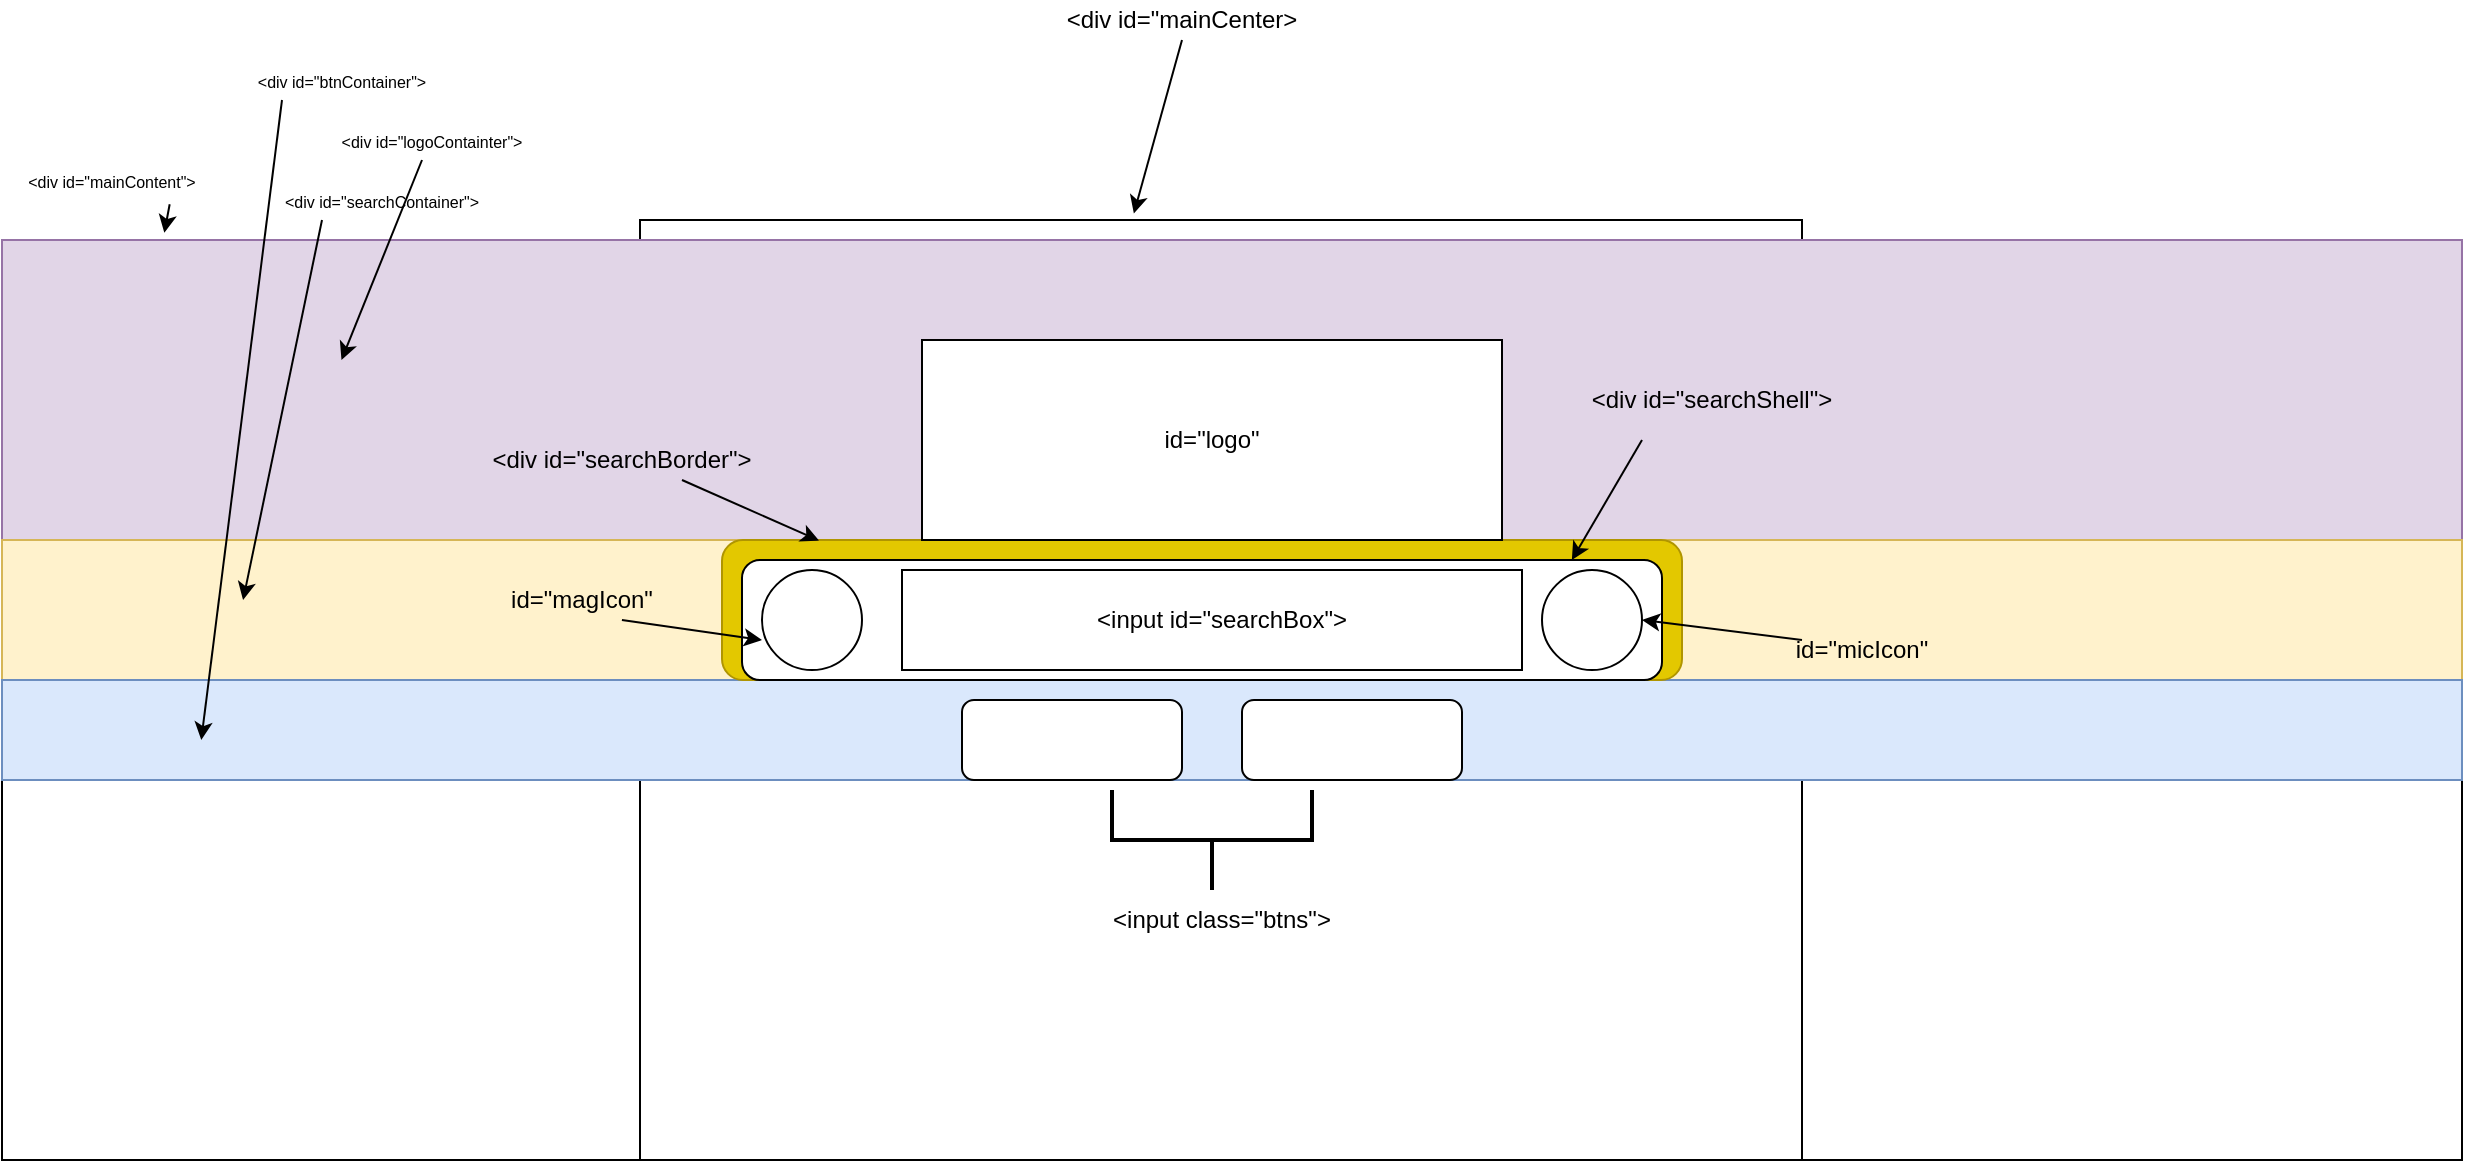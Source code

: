 <mxfile version="13.7.3" type="device"><diagram name="Page-1" id="c9db0220-8083-56f3-ca83-edcdcd058819"><mxGraphModel dx="678" dy="389" grid="1" gridSize="10" guides="1" tooltips="1" connect="1" arrows="1" fold="1" page="1" pageScale="1.5" pageWidth="826" pageHeight="1169" background="#ffffff" math="0" shadow="0"><root><mxCell id="0" style=";html=1;"/><mxCell id="65sEceajsl7-BV4YaCyA-2" value="mainDiv" parent="0"/><mxCell id="65sEceajsl7-BV4YaCyA-4" value="" style="rounded=0;whiteSpace=wrap;html=1;" parent="65sEceajsl7-BV4YaCyA-2" vertex="1"><mxGeometry x="10" y="170" width="1230" height="460" as="geometry"/></mxCell><mxCell id="HRumDBQSD2HyNPFYVaDS-1" value="column div" parent="0"/><mxCell id="HRumDBQSD2HyNPFYVaDS-3" value="" style="rounded=0;whiteSpace=wrap;html=1;" vertex="1" parent="HRumDBQSD2HyNPFYVaDS-1"><mxGeometry x="329" y="160" width="581" height="470" as="geometry"/></mxCell><mxCell id="HRumDBQSD2HyNPFYVaDS-5" value="" style="endArrow=classic;html=1;entryX=0.425;entryY=-0.007;entryDx=0;entryDy=0;entryPerimeter=0;" edge="1" parent="HRumDBQSD2HyNPFYVaDS-1" target="HRumDBQSD2HyNPFYVaDS-3"><mxGeometry width="50" height="50" relative="1" as="geometry"><mxPoint x="600" y="70" as="sourcePoint"/><mxPoint x="600" y="150" as="targetPoint"/></mxGeometry></mxCell><mxCell id="HRumDBQSD2HyNPFYVaDS-6" value="&amp;lt;div id=&quot;mainCenter&amp;gt;" style="text;html=1;strokeColor=none;fillColor=none;align=center;verticalAlign=middle;whiteSpace=wrap;rounded=0;" vertex="1" parent="HRumDBQSD2HyNPFYVaDS-1"><mxGeometry x="510" y="50" width="180" height="20" as="geometry"/></mxCell><mxCell id="65sEceajsl7-BV4YaCyA-3" value="div1" parent="0"/><mxCell id="65sEceajsl7-BV4YaCyA-5" value="" style="rounded=0;whiteSpace=wrap;html=1;shadow=0;fillColor=#e1d5e7;strokeColor=#9673a6;" parent="65sEceajsl7-BV4YaCyA-3" vertex="1"><mxGeometry x="10" y="170" width="1230" height="150" as="geometry"/></mxCell><mxCell id="65sEceajsl7-BV4YaCyA-6" value="" style="rounded=0;whiteSpace=wrap;html=1;shadow=0;fillColor=#fff2cc;strokeColor=#d6b656;" parent="65sEceajsl7-BV4YaCyA-3" vertex="1"><mxGeometry x="10" y="320" width="1230" height="70" as="geometry"/></mxCell><mxCell id="65sEceajsl7-BV4YaCyA-7" value="" style="rounded=0;whiteSpace=wrap;html=1;shadow=0;fillColor=#dae8fc;strokeColor=#6c8ebf;" parent="65sEceajsl7-BV4YaCyA-3" vertex="1"><mxGeometry x="10" y="390" width="1230" height="50" as="geometry"/></mxCell><mxCell id="Hcfyqz5BpCdXkofAIk30-14" value="" style="rounded=1;whiteSpace=wrap;html=1;fillColor=#e3c800;strokeColor=#B09500;fontColor=#ffffff;" parent="65sEceajsl7-BV4YaCyA-3" vertex="1"><mxGeometry x="370" y="320" width="480" height="70" as="geometry"/></mxCell><mxCell id="1" value="Elements" style=";html=1;" parent="0"/><mxCell id="W3uPC7Za4E6V7v5L6nGH-4" value="" style="rounded=0;whiteSpace=wrap;html=1;" parent="1" vertex="1"><mxGeometry x="470" y="220" width="290" height="100" as="geometry"/></mxCell><mxCell id="W3uPC7Za4E6V7v5L6nGH-5" value="" style="rounded=1;whiteSpace=wrap;html=1;" parent="1" vertex="1"><mxGeometry x="380" y="330" width="460" height="60" as="geometry"/></mxCell><mxCell id="W3uPC7Za4E6V7v5L6nGH-6" value="" style="rounded=1;whiteSpace=wrap;html=1;" parent="1" vertex="1"><mxGeometry x="490" y="400" width="110" height="40" as="geometry"/></mxCell><mxCell id="W3uPC7Za4E6V7v5L6nGH-7" value="" style="rounded=1;whiteSpace=wrap;html=1;" parent="1" vertex="1"><mxGeometry x="630" y="400" width="110" height="40" as="geometry"/></mxCell><mxCell id="W3uPC7Za4E6V7v5L6nGH-8" value="" style="ellipse;whiteSpace=wrap;html=1;aspect=fixed;" parent="1" vertex="1"><mxGeometry x="390" y="335" width="50" height="50" as="geometry"/></mxCell><mxCell id="W3uPC7Za4E6V7v5L6nGH-9" value="" style="ellipse;whiteSpace=wrap;html=1;aspect=fixed;" parent="1" vertex="1"><mxGeometry x="780" y="335" width="50" height="50" as="geometry"/></mxCell><mxCell id="Hcfyqz5BpCdXkofAIk30-1" value="" style="rounded=0;whiteSpace=wrap;html=1;" parent="1" vertex="1"><mxGeometry x="460" y="335" width="310" height="50" as="geometry"/></mxCell><mxCell id="Hcfyqz5BpCdXkofAIk30-2" value="" style="strokeWidth=2;html=1;shape=mxgraph.flowchart.annotation_2;align=left;labelPosition=right;pointerEvents=1;rotation=-90;" parent="1" vertex="1"><mxGeometry x="590" y="420" width="50" height="100" as="geometry"/></mxCell><mxCell id="Hcfyqz5BpCdXkofAIk30-3" value="&amp;lt;input class=&quot;btns&quot;&amp;gt;" style="text;html=1;strokeColor=none;fillColor=none;align=center;verticalAlign=middle;whiteSpace=wrap;rounded=0;" parent="1" vertex="1"><mxGeometry x="550" y="500" width="140" height="20" as="geometry"/></mxCell><mxCell id="Hcfyqz5BpCdXkofAIk30-4" value="id=&quot;logo&quot;" style="text;html=1;strokeColor=none;fillColor=none;align=center;verticalAlign=middle;whiteSpace=wrap;rounded=0;" parent="1" vertex="1"><mxGeometry x="595" y="260" width="40" height="20" as="geometry"/></mxCell><mxCell id="Hcfyqz5BpCdXkofAIk30-5" value="&amp;lt;input id=&quot;searchBox&quot;&amp;gt;" style="text;html=1;strokeColor=none;fillColor=none;align=center;verticalAlign=middle;whiteSpace=wrap;rounded=0;" parent="1" vertex="1"><mxGeometry x="540" y="350" width="160" height="20" as="geometry"/></mxCell><mxCell id="Hcfyqz5BpCdXkofAIk30-7" value="" style="endArrow=classic;html=1;exitX=0.252;exitY=0.571;exitDx=0;exitDy=0;exitPerimeter=0;" parent="1" source="65sEceajsl7-BV4YaCyA-6" edge="1"><mxGeometry width="50" height="50" relative="1" as="geometry"><mxPoint x="340" y="420" as="sourcePoint"/><mxPoint x="390" y="370" as="targetPoint"/></mxGeometry></mxCell><mxCell id="Hcfyqz5BpCdXkofAIk30-9" value="id=&quot;magIcon&quot;" style="text;html=1;strokeColor=none;fillColor=none;align=center;verticalAlign=middle;whiteSpace=wrap;rounded=0;" parent="1" vertex="1"><mxGeometry x="280" y="340" width="40" height="20" as="geometry"/></mxCell><mxCell id="Hcfyqz5BpCdXkofAIk30-10" value="" style="endArrow=classic;html=1;entryX=1;entryY=0.5;entryDx=0;entryDy=0;" parent="1" target="W3uPC7Za4E6V7v5L6nGH-9" edge="1"><mxGeometry width="50" height="50" relative="1" as="geometry"><mxPoint x="910" y="370" as="sourcePoint"/><mxPoint x="920" y="340" as="targetPoint"/></mxGeometry></mxCell><mxCell id="Hcfyqz5BpCdXkofAIk30-11" value="id=&quot;micIcon&quot;" style="text;html=1;strokeColor=none;fillColor=none;align=center;verticalAlign=middle;whiteSpace=wrap;rounded=0;" parent="1" vertex="1"><mxGeometry x="920" y="365" width="40" height="20" as="geometry"/></mxCell><mxCell id="Hcfyqz5BpCdXkofAIk30-12" value="" style="endArrow=classic;html=1;entryX=0.902;entryY=0;entryDx=0;entryDy=0;entryPerimeter=0;" parent="1" target="W3uPC7Za4E6V7v5L6nGH-5" edge="1"><mxGeometry width="50" height="50" relative="1" as="geometry"><mxPoint x="830" y="270" as="sourcePoint"/><mxPoint x="880" y="220" as="targetPoint"/></mxGeometry></mxCell><mxCell id="Hcfyqz5BpCdXkofAIk30-13" value="&amp;lt;div id=&quot;searchShell&quot;&amp;gt;" style="text;html=1;strokeColor=none;fillColor=none;align=center;verticalAlign=middle;whiteSpace=wrap;rounded=0;" parent="1" vertex="1"><mxGeometry x="790" y="240" width="150" height="20" as="geometry"/></mxCell><mxCell id="Hcfyqz5BpCdXkofAIk30-15" value="" style="endArrow=classic;html=1;entryX=0.101;entryY=0.004;entryDx=0;entryDy=0;entryPerimeter=0;" parent="1" target="Hcfyqz5BpCdXkofAIk30-14" edge="1"><mxGeometry width="50" height="50" relative="1" as="geometry"><mxPoint x="350" y="290" as="sourcePoint"/><mxPoint x="400" y="250" as="targetPoint"/></mxGeometry></mxCell><mxCell id="Hcfyqz5BpCdXkofAIk30-16" value="&amp;lt;div id=&quot;searchBorder&quot;&amp;gt;" style="text;html=1;strokeColor=none;fillColor=none;align=center;verticalAlign=middle;whiteSpace=wrap;rounded=0;" parent="1" vertex="1"><mxGeometry x="240" y="270" width="160" height="20" as="geometry"/></mxCell><mxCell id="Hcfyqz5BpCdXkofAIk30-17" value="" style="endArrow=classic;html=1;entryX=0.066;entryY=-0.024;entryDx=0;entryDy=0;entryPerimeter=0;exitX=0.548;exitY=1.107;exitDx=0;exitDy=0;exitPerimeter=0;" parent="1" target="65sEceajsl7-BV4YaCyA-5" edge="1"><mxGeometry width="50" height="50" relative="1" as="geometry"><mxPoint x="93.84" y="152.14" as="sourcePoint"/><mxPoint x="260" y="260" as="targetPoint"/></mxGeometry></mxCell><mxCell id="Hcfyqz5BpCdXkofAIk30-18" value="" style="endArrow=classic;html=1;entryX=0.138;entryY=0.4;entryDx=0;entryDy=0;entryPerimeter=0;" parent="1" target="65sEceajsl7-BV4YaCyA-5" edge="1"><mxGeometry width="50" height="50" relative="1" as="geometry"><mxPoint x="220" y="130" as="sourcePoint"/><mxPoint x="260" y="220" as="targetPoint"/></mxGeometry></mxCell><mxCell id="Hcfyqz5BpCdXkofAIk30-19" value="&lt;font style=&quot;font-size: 8px&quot;&gt;&amp;lt;div id=&quot;logoContainter&quot;&amp;gt;&lt;/font&gt;" style="text;html=1;strokeColor=none;fillColor=none;align=center;verticalAlign=middle;whiteSpace=wrap;rounded=0;" parent="1" vertex="1"><mxGeometry x="150" y="110" width="150" height="20" as="geometry"/></mxCell><mxCell id="Hcfyqz5BpCdXkofAIk30-20" value="" style="endArrow=classic;html=1;entryX=0.098;entryY=0.429;entryDx=0;entryDy=0;entryPerimeter=0;" parent="1" target="65sEceajsl7-BV4YaCyA-6" edge="1"><mxGeometry width="50" height="50" relative="1" as="geometry"><mxPoint x="170" y="160" as="sourcePoint"/><mxPoint x="260" y="210" as="targetPoint"/></mxGeometry></mxCell><mxCell id="Hcfyqz5BpCdXkofAIk30-21" value="&lt;font style=&quot;font-size: 8px&quot;&gt;&amp;lt;div id=&quot;searchContainer&quot;&amp;gt;&lt;/font&gt;" style="text;html=1;strokeColor=none;fillColor=none;align=center;verticalAlign=middle;whiteSpace=wrap;rounded=0;" parent="1" vertex="1"><mxGeometry x="150" y="140" width="100" height="20" as="geometry"/></mxCell><mxCell id="Hcfyqz5BpCdXkofAIk30-22" value="" style="endArrow=classic;html=1;entryX=0.081;entryY=0.6;entryDx=0;entryDy=0;entryPerimeter=0;" parent="1" target="65sEceajsl7-BV4YaCyA-7" edge="1"><mxGeometry width="50" height="50" relative="1" as="geometry"><mxPoint x="150" y="100" as="sourcePoint"/><mxPoint x="250" y="280" as="targetPoint"/></mxGeometry></mxCell><mxCell id="Hcfyqz5BpCdXkofAIk30-23" value="&lt;font style=&quot;font-size: 8px&quot;&gt;&amp;lt;div id=&quot;btnContainer&quot;&amp;gt;&lt;/font&gt;" style="text;html=1;strokeColor=none;fillColor=none;align=center;verticalAlign=middle;whiteSpace=wrap;rounded=0;" parent="1" vertex="1"><mxGeometry x="130" y="80" width="100" height="20" as="geometry"/></mxCell><mxCell id="Hcfyqz5BpCdXkofAIk30-24" value="&lt;font style=&quot;font-size: 8px&quot;&gt;&amp;lt;div id=&quot;mainContent&quot;&amp;gt;&lt;/font&gt;" style="text;html=1;strokeColor=none;fillColor=none;align=center;verticalAlign=middle;whiteSpace=wrap;rounded=0;" parent="1" vertex="1"><mxGeometry x="20" y="130" width="90" height="20" as="geometry"/></mxCell></root></mxGraphModel></diagram></mxfile>